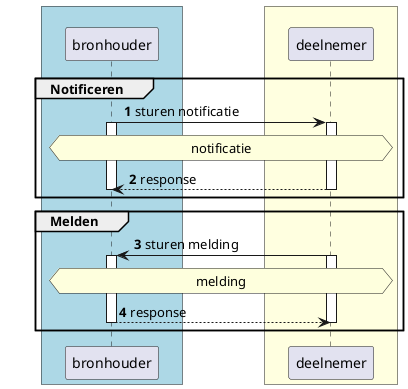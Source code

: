 @startuml notificatie
skinparam handwritten false
skinparam participantpadding 20
skinparam boxpadding 40
autonumber 1
box  #lightblue
participant "bronhouder" as bs
end box

box  #lightyellow
participant "deelnemer" as dbs
end box

Group Notificeren
    bs -> dbs : sturen notificatie
    hnote across:notificatie
    activate bs
    activate dbs
    return response
    deactivate bs
end

Group Melden
    dbs -> bs: sturen melding
    hnote across:melding
    activate bs
    activate dbs
    return response
    deactivate dbs
end
@enduml